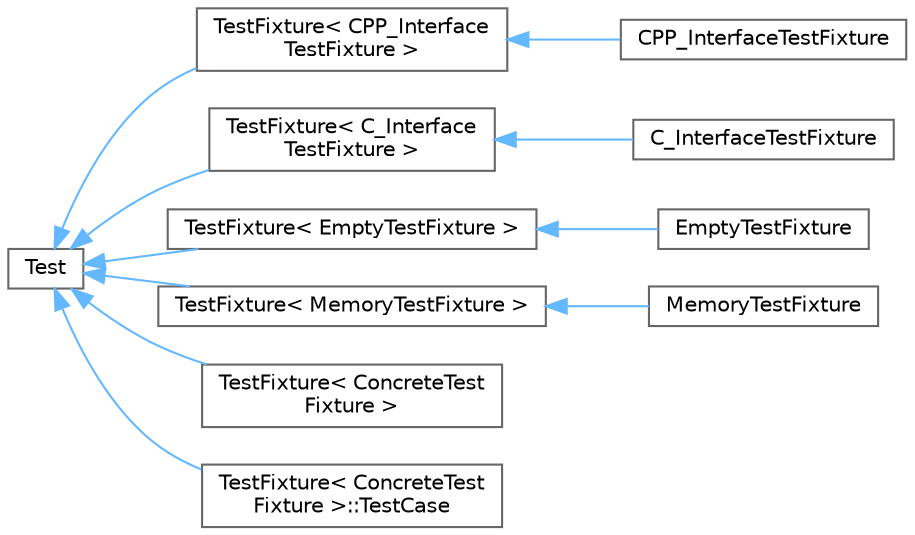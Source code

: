 digraph "类继承关系图"
{
 // LATEX_PDF_SIZE
  bgcolor="transparent";
  edge [fontname=Helvetica,fontsize=10,labelfontname=Helvetica,labelfontsize=10];
  node [fontname=Helvetica,fontsize=10,shape=box,height=0.2,width=0.4];
  rankdir="LR";
  Node0 [id="Node000000",label="Test",height=0.2,width=0.4,color="grey40", fillcolor="white", style="filled",URL="$class_test.html",tooltip=" "];
  Node0 -> Node1 [id="edge7124_Node000000_Node000001",dir="back",color="steelblue1",style="solid",tooltip=" "];
  Node1 [id="Node000001",label="TestFixture\< CPP_Interface\lTestFixture \>",height=0.2,width=0.4,color="grey40", fillcolor="white", style="filled",URL="$class_test_fixture.html",tooltip=" "];
  Node1 -> Node2 [id="edge7125_Node000001_Node000002",dir="back",color="steelblue1",style="solid",tooltip=" "];
  Node2 [id="Node000002",label="CPP_InterfaceTestFixture",height=0.2,width=0.4,color="grey40", fillcolor="white", style="filled",URL="$class_c_p_p___interface_test_fixture.html",tooltip=" "];
  Node0 -> Node3 [id="edge7126_Node000000_Node000003",dir="back",color="steelblue1",style="solid",tooltip=" "];
  Node3 [id="Node000003",label="TestFixture\< C_Interface\lTestFixture \>",height=0.2,width=0.4,color="grey40", fillcolor="white", style="filled",URL="$class_test_fixture.html",tooltip=" "];
  Node3 -> Node4 [id="edge7127_Node000003_Node000004",dir="back",color="steelblue1",style="solid",tooltip=" "];
  Node4 [id="Node000004",label="C_InterfaceTestFixture",height=0.2,width=0.4,color="grey40", fillcolor="white", style="filled",URL="$class_c___interface_test_fixture.html",tooltip=" "];
  Node0 -> Node5 [id="edge7128_Node000000_Node000005",dir="back",color="steelblue1",style="solid",tooltip=" "];
  Node5 [id="Node000005",label="TestFixture\< EmptyTestFixture \>",height=0.2,width=0.4,color="grey40", fillcolor="white", style="filled",URL="$class_test_fixture.html",tooltip=" "];
  Node5 -> Node6 [id="edge7129_Node000005_Node000006",dir="back",color="steelblue1",style="solid",tooltip=" "];
  Node6 [id="Node000006",label="EmptyTestFixture",height=0.2,width=0.4,color="grey40", fillcolor="white", style="filled",URL="$class_empty_test_fixture.html",tooltip=" "];
  Node0 -> Node7 [id="edge7130_Node000000_Node000007",dir="back",color="steelblue1",style="solid",tooltip=" "];
  Node7 [id="Node000007",label="TestFixture\< MemoryTestFixture \>",height=0.2,width=0.4,color="grey40", fillcolor="white", style="filled",URL="$class_test_fixture.html",tooltip=" "];
  Node7 -> Node8 [id="edge7131_Node000007_Node000008",dir="back",color="steelblue1",style="solid",tooltip=" "];
  Node8 [id="Node000008",label="MemoryTestFixture",height=0.2,width=0.4,color="grey40", fillcolor="white", style="filled",URL="$class_memory_test_fixture.html",tooltip=" "];
  Node0 -> Node9 [id="edge7132_Node000000_Node000009",dir="back",color="steelblue1",style="solid",tooltip=" "];
  Node9 [id="Node000009",label="TestFixture\< ConcreteTest\lFixture \>",height=0.2,width=0.4,color="grey40", fillcolor="white", style="filled",URL="$class_test_fixture.html",tooltip=" "];
  Node0 -> Node10 [id="edge7133_Node000000_Node000010",dir="back",color="steelblue1",style="solid",tooltip=" "];
  Node10 [id="Node000010",label="TestFixture\< ConcreteTest\lFixture \>::TestCase",height=0.2,width=0.4,color="grey40", fillcolor="white", style="filled",URL="$class_test_fixture_1_1_test_case.html",tooltip=" "];
}
